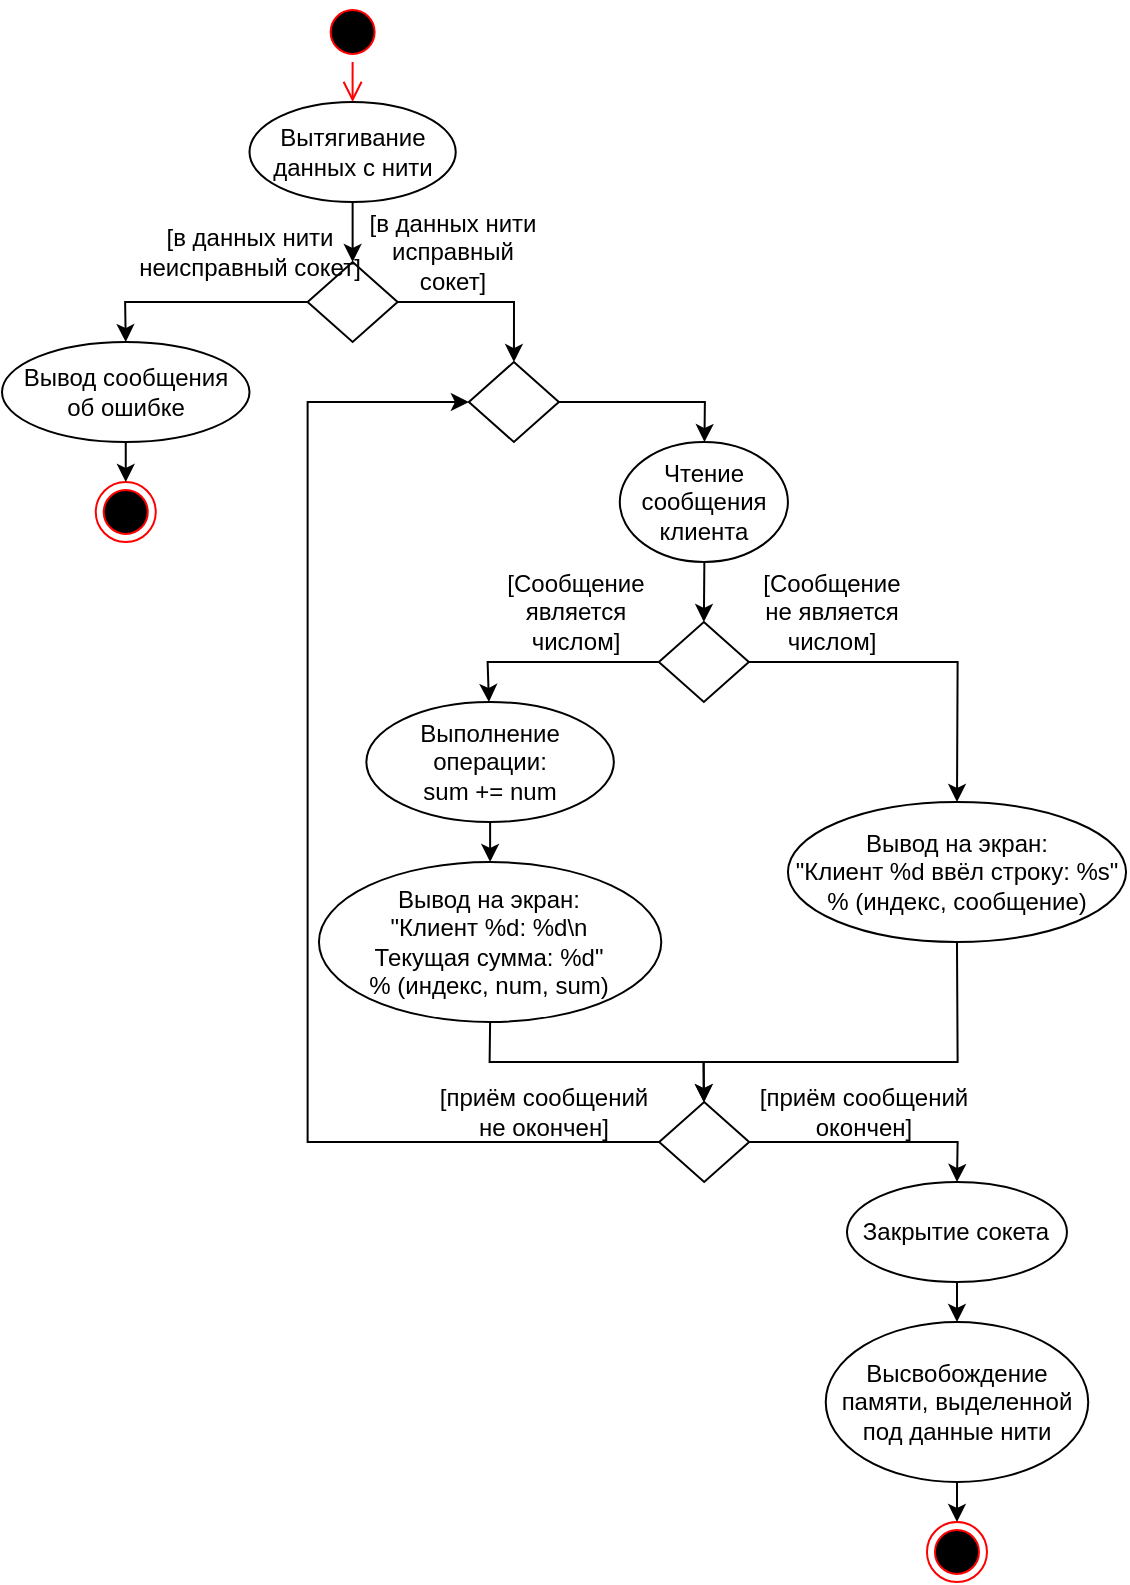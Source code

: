 <mxfile version="15.9.1" type="device"><diagram name="Page-1" id="AUCNZMFgRx5SqDFQteJe"><mxGraphModel dx="1422" dy="780" grid="1" gridSize="10" guides="1" tooltips="1" connect="1" arrows="1" fold="1" page="1" pageScale="1" pageWidth="827" pageHeight="1169" math="0" shadow="0"><root><mxCell id="0"/><mxCell id="1" parent="0"/><mxCell id="8ZVtCiOMxB-l83aK4AFG-1" value="" style="ellipse;html=1;shape=startState;fillColor=#000000;strokeColor=#ff0000;" vertex="1" parent="1"><mxGeometry x="160.31" width="30" height="30" as="geometry"/></mxCell><mxCell id="8ZVtCiOMxB-l83aK4AFG-2" value="" style="edgeStyle=orthogonalEdgeStyle;html=1;verticalAlign=bottom;endArrow=open;endSize=8;strokeColor=#ff0000;rounded=0;" edge="1" parent="1" source="8ZVtCiOMxB-l83aK4AFG-1" target="8ZVtCiOMxB-l83aK4AFG-20"><mxGeometry relative="1" as="geometry"><mxPoint x="173.75" y="70" as="targetPoint"/></mxGeometry></mxCell><mxCell id="8ZVtCiOMxB-l83aK4AFG-4" value="" style="rhombus;whiteSpace=wrap;html=1;" vertex="1" parent="1"><mxGeometry x="152.81" y="130" width="45" height="40" as="geometry"/></mxCell><mxCell id="8ZVtCiOMxB-l83aK4AFG-6" value="" style="endArrow=classic;html=1;rounded=0;jumpStyle=none;jumpSize=6;elbow=vertical;strokeWidth=1;" edge="1" parent="1" source="8ZVtCiOMxB-l83aK4AFG-4" target="8ZVtCiOMxB-l83aK4AFG-11"><mxGeometry width="50" height="50" relative="1" as="geometry"><mxPoint x="240.31" y="200" as="sourcePoint"/><mxPoint x="257.81" y="170" as="targetPoint"/><Array as="points"><mxPoint x="256" y="150"/></Array></mxGeometry></mxCell><mxCell id="8ZVtCiOMxB-l83aK4AFG-7" value="[в данных нити исправный сокет]" style="text;html=1;strokeColor=none;fillColor=none;align=center;verticalAlign=middle;whiteSpace=wrap;rounded=0;" vertex="1" parent="1"><mxGeometry x="180.93" y="100" width="88.75" height="50" as="geometry"/></mxCell><mxCell id="8ZVtCiOMxB-l83aK4AFG-8" value="" style="endArrow=classic;html=1;rounded=0;" edge="1" parent="1" source="8ZVtCiOMxB-l83aK4AFG-4" target="8ZVtCiOMxB-l83aK4AFG-23"><mxGeometry width="50" height="50" relative="1" as="geometry"><mxPoint x="185.31" y="140" as="sourcePoint"/><mxPoint x="185.31" y="190" as="targetPoint"/><Array as="points"><mxPoint x="61.56" y="150"/></Array></mxGeometry></mxCell><mxCell id="8ZVtCiOMxB-l83aK4AFG-9" value="[в данных нити неисправный сокет]" style="text;html=1;strokeColor=none;fillColor=none;align=center;verticalAlign=middle;whiteSpace=wrap;rounded=0;" vertex="1" parent="1"><mxGeometry x="67.18" y="105" width="113.75" height="40" as="geometry"/></mxCell><mxCell id="8ZVtCiOMxB-l83aK4AFG-11" value="" style="rhombus;whiteSpace=wrap;html=1;" vertex="1" parent="1"><mxGeometry x="233.44" y="180" width="45" height="40" as="geometry"/></mxCell><mxCell id="8ZVtCiOMxB-l83aK4AFG-12" value="" style="endArrow=classic;html=1;rounded=0;jumpStyle=none;jumpSize=6;elbow=vertical;strokeWidth=1;" edge="1" parent="1" source="8ZVtCiOMxB-l83aK4AFG-11" target="8ZVtCiOMxB-l83aK4AFG-15"><mxGeometry width="50" height="50" relative="1" as="geometry"><mxPoint x="322.19" y="190" as="sourcePoint"/><mxPoint x="351.16" y="225.196" as="targetPoint"/><Array as="points"><mxPoint x="351.44" y="200"/></Array></mxGeometry></mxCell><mxCell id="8ZVtCiOMxB-l83aK4AFG-15" value="&lt;div&gt;Чтение&lt;/div&gt;&lt;div&gt;сообщения&lt;/div&gt;&lt;div&gt;клиента&lt;/div&gt;" style="ellipse;whiteSpace=wrap;html=1;" vertex="1" parent="1"><mxGeometry x="308.9" y="220" width="84.06" height="60" as="geometry"/></mxCell><mxCell id="8ZVtCiOMxB-l83aK4AFG-16" value="&lt;div&gt;Вывод на экран:&lt;/div&gt;&lt;div&gt;&quot;Клиент %d ввёл строку: %s&quot;&lt;/div&gt;&lt;div&gt;% (индекс, сообщение)&lt;br&gt;&lt;/div&gt;" style="ellipse;whiteSpace=wrap;html=1;" vertex="1" parent="1"><mxGeometry x="392.96" y="400" width="169.06" height="70" as="geometry"/></mxCell><mxCell id="8ZVtCiOMxB-l83aK4AFG-17" value="" style="endArrow=classic;html=1;rounded=0;" edge="1" parent="1" source="8ZVtCiOMxB-l83aK4AFG-15" target="UoN0XWpx2xVfOR3Sxeca-1"><mxGeometry width="50" height="50" relative="1" as="geometry"><mxPoint x="255.94" y="360" as="sourcePoint"/><mxPoint x="265.94" y="90" as="targetPoint"/></mxGeometry></mxCell><mxCell id="8ZVtCiOMxB-l83aK4AFG-18" value="" style="endArrow=classic;html=1;rounded=0;" edge="1" parent="1" source="UoN0XWpx2xVfOR3Sxeca-1" target="8ZVtCiOMxB-l83aK4AFG-16"><mxGeometry width="50" height="50" relative="1" as="geometry"><mxPoint x="265.945" y="400" as="sourcePoint"/><mxPoint x="472.81" y="370" as="targetPoint"/><Array as="points"><mxPoint x="477.81" y="330"/></Array></mxGeometry></mxCell><mxCell id="8ZVtCiOMxB-l83aK4AFG-20" value="&lt;div&gt;Вытягивание&lt;/div&gt;&lt;div&gt;данных с нити&lt;br&gt;&lt;/div&gt;" style="ellipse;whiteSpace=wrap;html=1;" vertex="1" parent="1"><mxGeometry x="123.75" y="50" width="103.12" height="50" as="geometry"/></mxCell><mxCell id="8ZVtCiOMxB-l83aK4AFG-21" value="" style="endArrow=classic;html=1;rounded=0;" edge="1" parent="1" source="8ZVtCiOMxB-l83aK4AFG-20" target="8ZVtCiOMxB-l83aK4AFG-4"><mxGeometry width="50" height="50" relative="1" as="geometry"><mxPoint x="380.625" y="350" as="sourcePoint"/><mxPoint x="168.75" y="110" as="targetPoint"/></mxGeometry></mxCell><mxCell id="8ZVtCiOMxB-l83aK4AFG-22" value="" style="ellipse;html=1;shape=endState;fillColor=#000000;strokeColor=#ff0000;" vertex="1" parent="1"><mxGeometry x="46.88" y="240" width="30" height="30" as="geometry"/></mxCell><mxCell id="8ZVtCiOMxB-l83aK4AFG-23" value="&lt;div&gt;Вывод сообщения&lt;/div&gt;&lt;div&gt;об ошибке&lt;/div&gt;" style="ellipse;whiteSpace=wrap;html=1;" vertex="1" parent="1"><mxGeometry x="-1.776e-15" y="170" width="123.75" height="50" as="geometry"/></mxCell><mxCell id="8ZVtCiOMxB-l83aK4AFG-24" value="" style="endArrow=classic;html=1;rounded=0;" edge="1" parent="1" source="8ZVtCiOMxB-l83aK4AFG-23" target="8ZVtCiOMxB-l83aK4AFG-22"><mxGeometry width="50" height="50" relative="1" as="geometry"><mxPoint x="350.625" y="300" as="sourcePoint"/><mxPoint x="350.62" y="330" as="targetPoint"/></mxGeometry></mxCell><mxCell id="8ZVtCiOMxB-l83aK4AFG-31" value="" style="rhombus;whiteSpace=wrap;html=1;" vertex="1" parent="1"><mxGeometry x="328.59" y="550" width="45" height="40" as="geometry"/></mxCell><mxCell id="8ZVtCiOMxB-l83aK4AFG-35" value="Высвобождение памяти, выделенной под данные нити" style="ellipse;whiteSpace=wrap;html=1;" vertex="1" parent="1"><mxGeometry x="411.87" y="660" width="131.24" height="80" as="geometry"/></mxCell><mxCell id="8ZVtCiOMxB-l83aK4AFG-36" value="" style="ellipse;html=1;shape=endState;fillColor=#000000;strokeColor=#ff0000;" vertex="1" parent="1"><mxGeometry x="462.49" y="760" width="30" height="30" as="geometry"/></mxCell><mxCell id="8ZVtCiOMxB-l83aK4AFG-37" value="" style="endArrow=classic;html=1;rounded=0;" edge="1" parent="1" source="8ZVtCiOMxB-l83aK4AFG-35" target="8ZVtCiOMxB-l83aK4AFG-36"><mxGeometry width="50" height="50" relative="1" as="geometry"><mxPoint x="420.32" y="490" as="sourcePoint"/><mxPoint x="420.32" y="520" as="targetPoint"/></mxGeometry></mxCell><mxCell id="8ZVtCiOMxB-l83aK4AFG-38" value="" style="endArrow=classic;html=1;rounded=0;" edge="1" parent="1" source="UoN0XWpx2xVfOR3Sxeca-7" target="8ZVtCiOMxB-l83aK4AFG-31"><mxGeometry width="50" height="50" relative="1" as="geometry"><mxPoint x="151.57" y="200" as="sourcePoint"/><mxPoint x="151.57" y="230" as="targetPoint"/><Array as="points"><mxPoint x="243.81" y="530"/><mxPoint x="350.81" y="530"/></Array></mxGeometry></mxCell><mxCell id="UoN0XWpx2xVfOR3Sxeca-1" value="" style="rhombus;whiteSpace=wrap;html=1;" vertex="1" parent="1"><mxGeometry x="328.43" y="310" width="45" height="40" as="geometry"/></mxCell><mxCell id="UoN0XWpx2xVfOR3Sxeca-3" value="" style="endArrow=classic;html=1;rounded=0;" edge="1" parent="1" source="UoN0XWpx2xVfOR3Sxeca-1" target="UoN0XWpx2xVfOR3Sxeca-8"><mxGeometry width="50" height="50" relative="1" as="geometry"><mxPoint x="377.363" y="345.393" as="sourcePoint"/><mxPoint x="242.81" y="380" as="targetPoint"/><Array as="points"><mxPoint x="242.81" y="330"/></Array></mxGeometry></mxCell><mxCell id="UoN0XWpx2xVfOR3Sxeca-4" value="[Сообщение является числом]" style="text;html=1;strokeColor=none;fillColor=none;align=center;verticalAlign=middle;whiteSpace=wrap;rounded=0;" vertex="1" parent="1"><mxGeometry x="244.52" y="280" width="83.91" height="50" as="geometry"/></mxCell><mxCell id="UoN0XWpx2xVfOR3Sxeca-5" value="[Сообщение не является числом]" style="text;html=1;strokeColor=none;fillColor=none;align=center;verticalAlign=middle;whiteSpace=wrap;rounded=0;" vertex="1" parent="1"><mxGeometry x="373.43" y="280" width="83.91" height="50" as="geometry"/></mxCell><mxCell id="UoN0XWpx2xVfOR3Sxeca-7" value="&lt;div&gt;Вывод на экран:&lt;/div&gt;&lt;div&gt;&quot;Клиент %d: %d\n&lt;/div&gt;&lt;div&gt;Текущая сумма: %d&quot;&lt;/div&gt;&lt;div&gt;% (индекс, num, sum)&lt;br&gt;&lt;/div&gt;" style="ellipse;whiteSpace=wrap;html=1;" vertex="1" parent="1"><mxGeometry x="158.47" y="430" width="171.17" height="80" as="geometry"/></mxCell><mxCell id="UoN0XWpx2xVfOR3Sxeca-8" value="&lt;div&gt;Выполнение операции:&lt;/div&gt;&lt;div&gt;sum += num&lt;br&gt;&lt;/div&gt;" style="ellipse;whiteSpace=wrap;html=1;" vertex="1" parent="1"><mxGeometry x="182.18" y="350" width="123.75" height="60" as="geometry"/></mxCell><mxCell id="UoN0XWpx2xVfOR3Sxeca-9" value="" style="endArrow=classic;html=1;rounded=0;" edge="1" parent="1" source="UoN0XWpx2xVfOR3Sxeca-8" target="UoN0XWpx2xVfOR3Sxeca-7"><mxGeometry width="50" height="50" relative="1" as="geometry"><mxPoint x="361.43" y="289.998" as="sourcePoint"/><mxPoint x="360.93" y="320" as="targetPoint"/></mxGeometry></mxCell><mxCell id="UoN0XWpx2xVfOR3Sxeca-11" value="" style="endArrow=classic;html=1;rounded=0;" edge="1" parent="1" source="8ZVtCiOMxB-l83aK4AFG-16" target="8ZVtCiOMxB-l83aK4AFG-31"><mxGeometry width="50" height="50" relative="1" as="geometry"><mxPoint x="254.06" y="510" as="sourcePoint"/><mxPoint x="338.43" y="540" as="targetPoint"/><Array as="points"><mxPoint x="477.81" y="530"/><mxPoint x="350.81" y="530"/></Array></mxGeometry></mxCell><mxCell id="UoN0XWpx2xVfOR3Sxeca-12" value="[приём сообщений окончен]" style="text;html=1;strokeColor=none;fillColor=none;align=center;verticalAlign=middle;whiteSpace=wrap;rounded=0;" vertex="1" parent="1"><mxGeometry x="373.43" y="530" width="116.09" height="50" as="geometry"/></mxCell><mxCell id="UoN0XWpx2xVfOR3Sxeca-13" value="[приём сообщений не окончен]" style="text;html=1;strokeColor=none;fillColor=none;align=center;verticalAlign=middle;whiteSpace=wrap;rounded=0;" vertex="1" parent="1"><mxGeometry x="212.5" y="530" width="116.09" height="50" as="geometry"/></mxCell><mxCell id="UoN0XWpx2xVfOR3Sxeca-14" value="" style="endArrow=classic;html=1;rounded=0;" edge="1" parent="1" source="8ZVtCiOMxB-l83aK4AFG-31" target="8ZVtCiOMxB-l83aK4AFG-11"><mxGeometry width="50" height="50" relative="1" as="geometry"><mxPoint x="361.43" y="289.998" as="sourcePoint"/><mxPoint x="360.93" y="320" as="targetPoint"/><Array as="points"><mxPoint x="152.81" y="570"/><mxPoint x="152.81" y="200"/></Array></mxGeometry></mxCell><mxCell id="UoN0XWpx2xVfOR3Sxeca-15" value="" style="endArrow=classic;html=1;rounded=0;" edge="1" parent="1" source="8ZVtCiOMxB-l83aK4AFG-31" target="UoN0XWpx2xVfOR3Sxeca-16"><mxGeometry width="50" height="50" relative="1" as="geometry"><mxPoint x="254.06" y="520" as="sourcePoint"/><mxPoint x="342.81" y="650" as="targetPoint"/><Array as="points"><mxPoint x="477.81" y="570"/></Array></mxGeometry></mxCell><mxCell id="UoN0XWpx2xVfOR3Sxeca-16" value="Закрытие сокета" style="ellipse;whiteSpace=wrap;html=1;" vertex="1" parent="1"><mxGeometry x="422.49" y="590" width="110" height="50" as="geometry"/></mxCell><mxCell id="UoN0XWpx2xVfOR3Sxeca-17" value="" style="endArrow=classic;html=1;rounded=0;" edge="1" parent="1" source="UoN0XWpx2xVfOR3Sxeca-16" target="8ZVtCiOMxB-l83aK4AFG-35"><mxGeometry width="50" height="50" relative="1" as="geometry"><mxPoint x="487.49" y="780" as="sourcePoint"/><mxPoint x="487.81" y="810" as="targetPoint"/></mxGeometry></mxCell></root></mxGraphModel></diagram></mxfile>